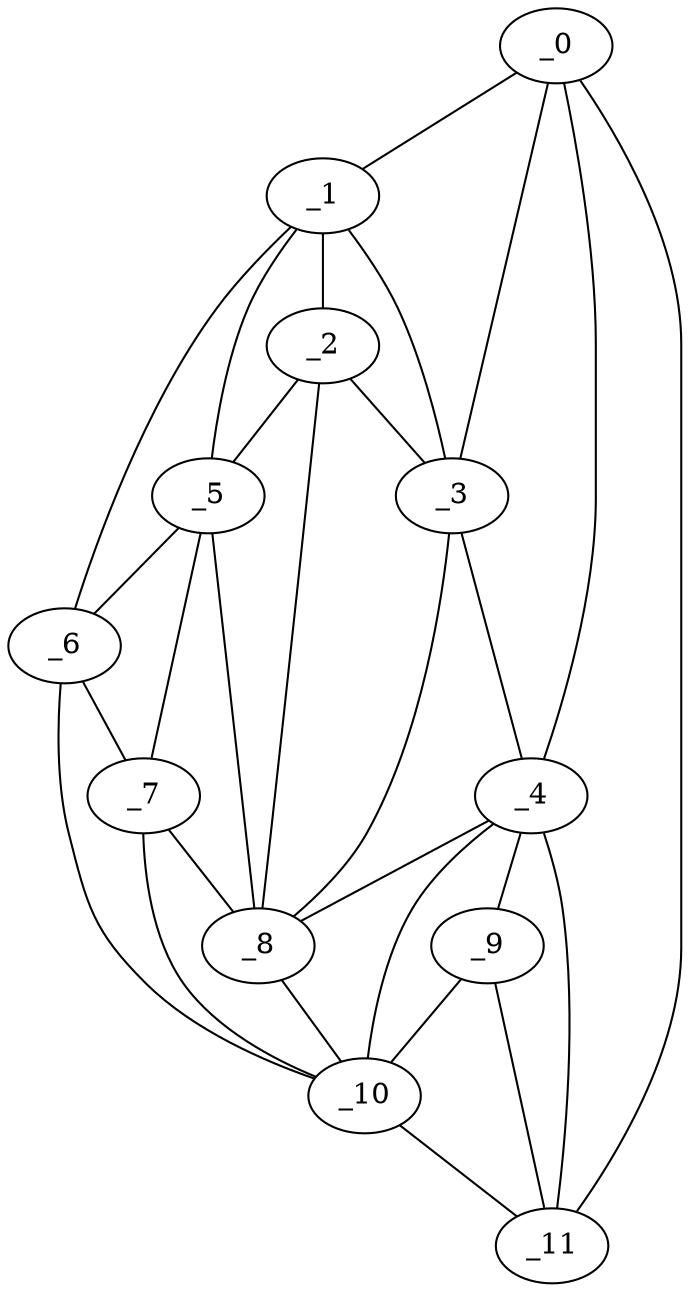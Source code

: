 graph "obj9__210.gxl" {
	_0	 [x=23,
		y=5];
	_1	 [x=36,
		y=4];
	_0 -- _1	 [valence=1];
	_3	 [x=47,
		y=22];
	_0 -- _3	 [valence=2];
	_4	 [x=47,
		y=28];
	_0 -- _4	 [valence=1];
	_11	 [x=107,
		y=110];
	_0 -- _11	 [valence=1];
	_2	 [x=47,
		y=17];
	_1 -- _2	 [valence=1];
	_1 -- _3	 [valence=2];
	_5	 [x=50,
		y=9];
	_1 -- _5	 [valence=2];
	_6	 [x=52,
		y=5];
	_1 -- _6	 [valence=1];
	_2 -- _3	 [valence=1];
	_2 -- _5	 [valence=2];
	_8	 [x=63,
		y=12];
	_2 -- _8	 [valence=2];
	_3 -- _4	 [valence=2];
	_3 -- _8	 [valence=2];
	_4 -- _8	 [valence=1];
	_9	 [x=105,
		y=105];
	_4 -- _9	 [valence=2];
	_10	 [x=107,
		y=17];
	_4 -- _10	 [valence=2];
	_4 -- _11	 [valence=2];
	_5 -- _6	 [valence=2];
	_7	 [x=59,
		y=7];
	_5 -- _7	 [valence=2];
	_5 -- _8	 [valence=1];
	_6 -- _7	 [valence=1];
	_6 -- _10	 [valence=1];
	_7 -- _8	 [valence=1];
	_7 -- _10	 [valence=2];
	_8 -- _10	 [valence=1];
	_9 -- _10	 [valence=2];
	_9 -- _11	 [valence=1];
	_10 -- _11	 [valence=1];
}
